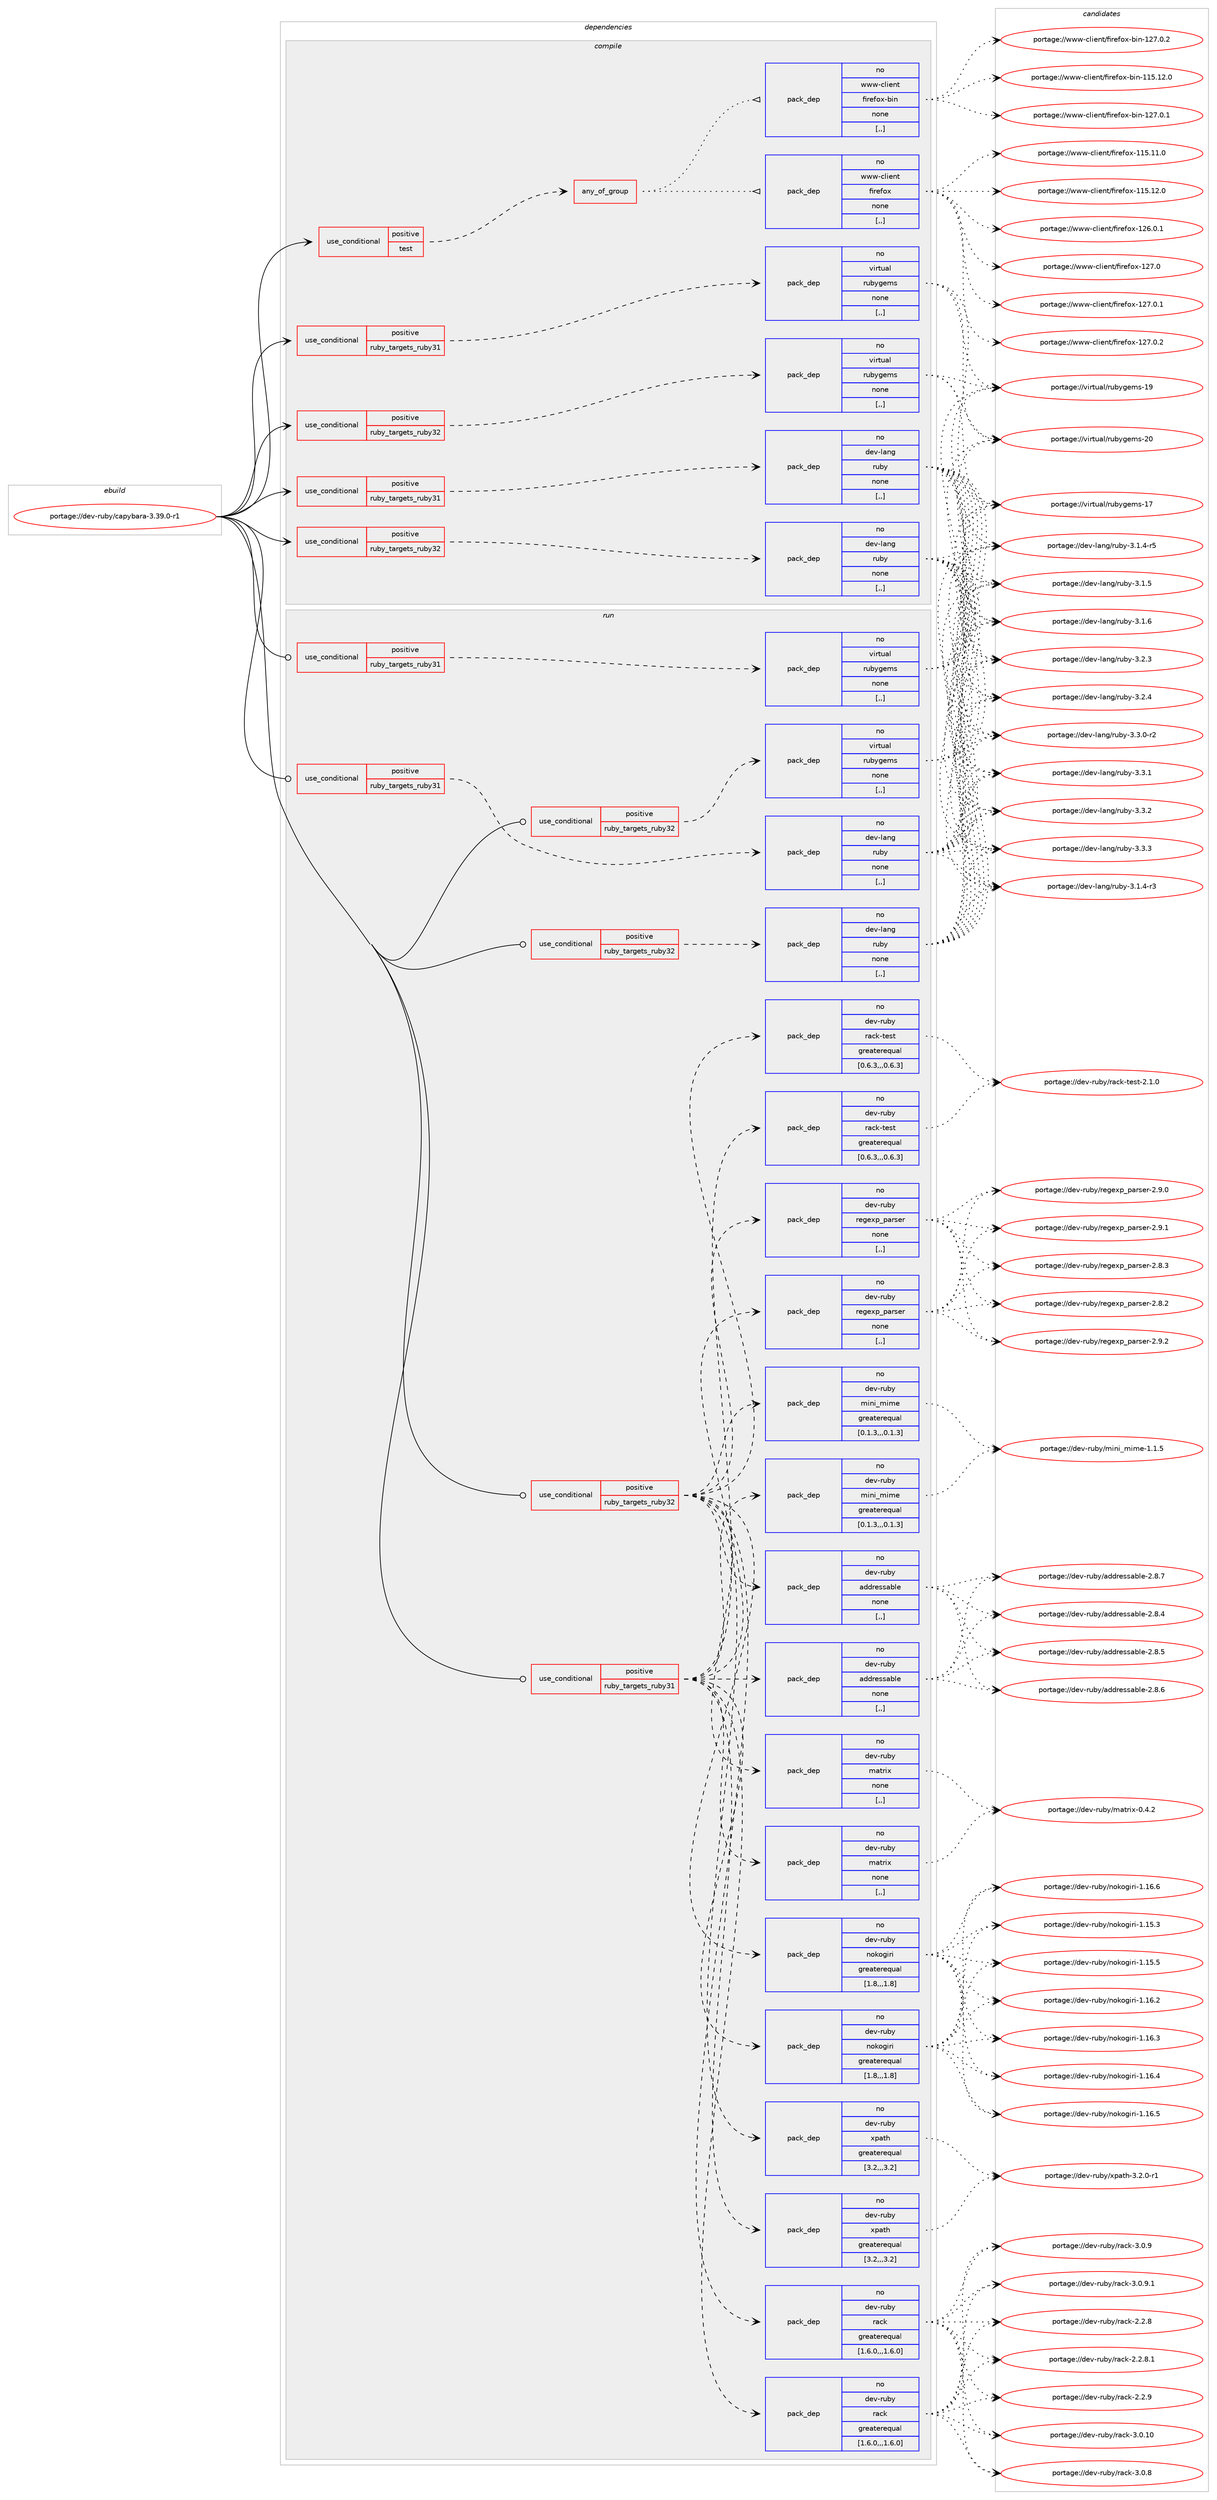 digraph prolog {

# *************
# Graph options
# *************

newrank=true;
concentrate=true;
compound=true;
graph [rankdir=LR,fontname=Helvetica,fontsize=10,ranksep=1.5];#, ranksep=2.5, nodesep=0.2];
edge  [arrowhead=vee];
node  [fontname=Helvetica,fontsize=10];

# **********
# The ebuild
# **********

subgraph cluster_leftcol {
color=gray;
label=<<i>ebuild</i>>;
id [label="portage://dev-ruby/capybara-3.39.0-r1", color=red, width=4, href="../dev-ruby/capybara-3.39.0-r1.svg"];
}

# ****************
# The dependencies
# ****************

subgraph cluster_midcol {
color=gray;
label=<<i>dependencies</i>>;
subgraph cluster_compile {
fillcolor="#eeeeee";
style=filled;
label=<<i>compile</i>>;
subgraph cond44249 {
dependency175049 [label=<<TABLE BORDER="0" CELLBORDER="1" CELLSPACING="0" CELLPADDING="4"><TR><TD ROWSPAN="3" CELLPADDING="10">use_conditional</TD></TR><TR><TD>positive</TD></TR><TR><TD>ruby_targets_ruby31</TD></TR></TABLE>>, shape=none, color=red];
subgraph pack129540 {
dependency175050 [label=<<TABLE BORDER="0" CELLBORDER="1" CELLSPACING="0" CELLPADDING="4" WIDTH="220"><TR><TD ROWSPAN="6" CELLPADDING="30">pack_dep</TD></TR><TR><TD WIDTH="110">no</TD></TR><TR><TD>dev-lang</TD></TR><TR><TD>ruby</TD></TR><TR><TD>none</TD></TR><TR><TD>[,,]</TD></TR></TABLE>>, shape=none, color=blue];
}
dependency175049:e -> dependency175050:w [weight=20,style="dashed",arrowhead="vee"];
}
id:e -> dependency175049:w [weight=20,style="solid",arrowhead="vee"];
subgraph cond44250 {
dependency175051 [label=<<TABLE BORDER="0" CELLBORDER="1" CELLSPACING="0" CELLPADDING="4"><TR><TD ROWSPAN="3" CELLPADDING="10">use_conditional</TD></TR><TR><TD>positive</TD></TR><TR><TD>ruby_targets_ruby31</TD></TR></TABLE>>, shape=none, color=red];
subgraph pack129541 {
dependency175052 [label=<<TABLE BORDER="0" CELLBORDER="1" CELLSPACING="0" CELLPADDING="4" WIDTH="220"><TR><TD ROWSPAN="6" CELLPADDING="30">pack_dep</TD></TR><TR><TD WIDTH="110">no</TD></TR><TR><TD>virtual</TD></TR><TR><TD>rubygems</TD></TR><TR><TD>none</TD></TR><TR><TD>[,,]</TD></TR></TABLE>>, shape=none, color=blue];
}
dependency175051:e -> dependency175052:w [weight=20,style="dashed",arrowhead="vee"];
}
id:e -> dependency175051:w [weight=20,style="solid",arrowhead="vee"];
subgraph cond44251 {
dependency175053 [label=<<TABLE BORDER="0" CELLBORDER="1" CELLSPACING="0" CELLPADDING="4"><TR><TD ROWSPAN="3" CELLPADDING="10">use_conditional</TD></TR><TR><TD>positive</TD></TR><TR><TD>ruby_targets_ruby32</TD></TR></TABLE>>, shape=none, color=red];
subgraph pack129542 {
dependency175054 [label=<<TABLE BORDER="0" CELLBORDER="1" CELLSPACING="0" CELLPADDING="4" WIDTH="220"><TR><TD ROWSPAN="6" CELLPADDING="30">pack_dep</TD></TR><TR><TD WIDTH="110">no</TD></TR><TR><TD>dev-lang</TD></TR><TR><TD>ruby</TD></TR><TR><TD>none</TD></TR><TR><TD>[,,]</TD></TR></TABLE>>, shape=none, color=blue];
}
dependency175053:e -> dependency175054:w [weight=20,style="dashed",arrowhead="vee"];
}
id:e -> dependency175053:w [weight=20,style="solid",arrowhead="vee"];
subgraph cond44252 {
dependency175055 [label=<<TABLE BORDER="0" CELLBORDER="1" CELLSPACING="0" CELLPADDING="4"><TR><TD ROWSPAN="3" CELLPADDING="10">use_conditional</TD></TR><TR><TD>positive</TD></TR><TR><TD>ruby_targets_ruby32</TD></TR></TABLE>>, shape=none, color=red];
subgraph pack129543 {
dependency175056 [label=<<TABLE BORDER="0" CELLBORDER="1" CELLSPACING="0" CELLPADDING="4" WIDTH="220"><TR><TD ROWSPAN="6" CELLPADDING="30">pack_dep</TD></TR><TR><TD WIDTH="110">no</TD></TR><TR><TD>virtual</TD></TR><TR><TD>rubygems</TD></TR><TR><TD>none</TD></TR><TR><TD>[,,]</TD></TR></TABLE>>, shape=none, color=blue];
}
dependency175055:e -> dependency175056:w [weight=20,style="dashed",arrowhead="vee"];
}
id:e -> dependency175055:w [weight=20,style="solid",arrowhead="vee"];
subgraph cond44253 {
dependency175057 [label=<<TABLE BORDER="0" CELLBORDER="1" CELLSPACING="0" CELLPADDING="4"><TR><TD ROWSPAN="3" CELLPADDING="10">use_conditional</TD></TR><TR><TD>positive</TD></TR><TR><TD>test</TD></TR></TABLE>>, shape=none, color=red];
subgraph any1118 {
dependency175058 [label=<<TABLE BORDER="0" CELLBORDER="1" CELLSPACING="0" CELLPADDING="4"><TR><TD CELLPADDING="10">any_of_group</TD></TR></TABLE>>, shape=none, color=red];subgraph pack129544 {
dependency175059 [label=<<TABLE BORDER="0" CELLBORDER="1" CELLSPACING="0" CELLPADDING="4" WIDTH="220"><TR><TD ROWSPAN="6" CELLPADDING="30">pack_dep</TD></TR><TR><TD WIDTH="110">no</TD></TR><TR><TD>www-client</TD></TR><TR><TD>firefox</TD></TR><TR><TD>none</TD></TR><TR><TD>[,,]</TD></TR></TABLE>>, shape=none, color=blue];
}
dependency175058:e -> dependency175059:w [weight=20,style="dotted",arrowhead="oinv"];
subgraph pack129545 {
dependency175060 [label=<<TABLE BORDER="0" CELLBORDER="1" CELLSPACING="0" CELLPADDING="4" WIDTH="220"><TR><TD ROWSPAN="6" CELLPADDING="30">pack_dep</TD></TR><TR><TD WIDTH="110">no</TD></TR><TR><TD>www-client</TD></TR><TR><TD>firefox-bin</TD></TR><TR><TD>none</TD></TR><TR><TD>[,,]</TD></TR></TABLE>>, shape=none, color=blue];
}
dependency175058:e -> dependency175060:w [weight=20,style="dotted",arrowhead="oinv"];
}
dependency175057:e -> dependency175058:w [weight=20,style="dashed",arrowhead="vee"];
}
id:e -> dependency175057:w [weight=20,style="solid",arrowhead="vee"];
}
subgraph cluster_compileandrun {
fillcolor="#eeeeee";
style=filled;
label=<<i>compile and run</i>>;
}
subgraph cluster_run {
fillcolor="#eeeeee";
style=filled;
label=<<i>run</i>>;
subgraph cond44254 {
dependency175061 [label=<<TABLE BORDER="0" CELLBORDER="1" CELLSPACING="0" CELLPADDING="4"><TR><TD ROWSPAN="3" CELLPADDING="10">use_conditional</TD></TR><TR><TD>positive</TD></TR><TR><TD>ruby_targets_ruby31</TD></TR></TABLE>>, shape=none, color=red];
subgraph pack129546 {
dependency175062 [label=<<TABLE BORDER="0" CELLBORDER="1" CELLSPACING="0" CELLPADDING="4" WIDTH="220"><TR><TD ROWSPAN="6" CELLPADDING="30">pack_dep</TD></TR><TR><TD WIDTH="110">no</TD></TR><TR><TD>dev-lang</TD></TR><TR><TD>ruby</TD></TR><TR><TD>none</TD></TR><TR><TD>[,,]</TD></TR></TABLE>>, shape=none, color=blue];
}
dependency175061:e -> dependency175062:w [weight=20,style="dashed",arrowhead="vee"];
}
id:e -> dependency175061:w [weight=20,style="solid",arrowhead="odot"];
subgraph cond44255 {
dependency175063 [label=<<TABLE BORDER="0" CELLBORDER="1" CELLSPACING="0" CELLPADDING="4"><TR><TD ROWSPAN="3" CELLPADDING="10">use_conditional</TD></TR><TR><TD>positive</TD></TR><TR><TD>ruby_targets_ruby31</TD></TR></TABLE>>, shape=none, color=red];
subgraph pack129547 {
dependency175064 [label=<<TABLE BORDER="0" CELLBORDER="1" CELLSPACING="0" CELLPADDING="4" WIDTH="220"><TR><TD ROWSPAN="6" CELLPADDING="30">pack_dep</TD></TR><TR><TD WIDTH="110">no</TD></TR><TR><TD>dev-ruby</TD></TR><TR><TD>addressable</TD></TR><TR><TD>none</TD></TR><TR><TD>[,,]</TD></TR></TABLE>>, shape=none, color=blue];
}
dependency175063:e -> dependency175064:w [weight=20,style="dashed",arrowhead="vee"];
subgraph pack129548 {
dependency175065 [label=<<TABLE BORDER="0" CELLBORDER="1" CELLSPACING="0" CELLPADDING="4" WIDTH="220"><TR><TD ROWSPAN="6" CELLPADDING="30">pack_dep</TD></TR><TR><TD WIDTH="110">no</TD></TR><TR><TD>dev-ruby</TD></TR><TR><TD>matrix</TD></TR><TR><TD>none</TD></TR><TR><TD>[,,]</TD></TR></TABLE>>, shape=none, color=blue];
}
dependency175063:e -> dependency175065:w [weight=20,style="dashed",arrowhead="vee"];
subgraph pack129549 {
dependency175066 [label=<<TABLE BORDER="0" CELLBORDER="1" CELLSPACING="0" CELLPADDING="4" WIDTH="220"><TR><TD ROWSPAN="6" CELLPADDING="30">pack_dep</TD></TR><TR><TD WIDTH="110">no</TD></TR><TR><TD>dev-ruby</TD></TR><TR><TD>mini_mime</TD></TR><TR><TD>greaterequal</TD></TR><TR><TD>[0.1.3,,,0.1.3]</TD></TR></TABLE>>, shape=none, color=blue];
}
dependency175063:e -> dependency175066:w [weight=20,style="dashed",arrowhead="vee"];
subgraph pack129550 {
dependency175067 [label=<<TABLE BORDER="0" CELLBORDER="1" CELLSPACING="0" CELLPADDING="4" WIDTH="220"><TR><TD ROWSPAN="6" CELLPADDING="30">pack_dep</TD></TR><TR><TD WIDTH="110">no</TD></TR><TR><TD>dev-ruby</TD></TR><TR><TD>nokogiri</TD></TR><TR><TD>greaterequal</TD></TR><TR><TD>[1.8,,,1.8]</TD></TR></TABLE>>, shape=none, color=blue];
}
dependency175063:e -> dependency175067:w [weight=20,style="dashed",arrowhead="vee"];
subgraph pack129551 {
dependency175068 [label=<<TABLE BORDER="0" CELLBORDER="1" CELLSPACING="0" CELLPADDING="4" WIDTH="220"><TR><TD ROWSPAN="6" CELLPADDING="30">pack_dep</TD></TR><TR><TD WIDTH="110">no</TD></TR><TR><TD>dev-ruby</TD></TR><TR><TD>rack</TD></TR><TR><TD>greaterequal</TD></TR><TR><TD>[1.6.0,,,1.6.0]</TD></TR></TABLE>>, shape=none, color=blue];
}
dependency175063:e -> dependency175068:w [weight=20,style="dashed",arrowhead="vee"];
subgraph pack129552 {
dependency175069 [label=<<TABLE BORDER="0" CELLBORDER="1" CELLSPACING="0" CELLPADDING="4" WIDTH="220"><TR><TD ROWSPAN="6" CELLPADDING="30">pack_dep</TD></TR><TR><TD WIDTH="110">no</TD></TR><TR><TD>dev-ruby</TD></TR><TR><TD>rack-test</TD></TR><TR><TD>greaterequal</TD></TR><TR><TD>[0.6.3,,,0.6.3]</TD></TR></TABLE>>, shape=none, color=blue];
}
dependency175063:e -> dependency175069:w [weight=20,style="dashed",arrowhead="vee"];
subgraph pack129553 {
dependency175070 [label=<<TABLE BORDER="0" CELLBORDER="1" CELLSPACING="0" CELLPADDING="4" WIDTH="220"><TR><TD ROWSPAN="6" CELLPADDING="30">pack_dep</TD></TR><TR><TD WIDTH="110">no</TD></TR><TR><TD>dev-ruby</TD></TR><TR><TD>regexp_parser</TD></TR><TR><TD>none</TD></TR><TR><TD>[,,]</TD></TR></TABLE>>, shape=none, color=blue];
}
dependency175063:e -> dependency175070:w [weight=20,style="dashed",arrowhead="vee"];
subgraph pack129554 {
dependency175071 [label=<<TABLE BORDER="0" CELLBORDER="1" CELLSPACING="0" CELLPADDING="4" WIDTH="220"><TR><TD ROWSPAN="6" CELLPADDING="30">pack_dep</TD></TR><TR><TD WIDTH="110">no</TD></TR><TR><TD>dev-ruby</TD></TR><TR><TD>xpath</TD></TR><TR><TD>greaterequal</TD></TR><TR><TD>[3.2,,,3.2]</TD></TR></TABLE>>, shape=none, color=blue];
}
dependency175063:e -> dependency175071:w [weight=20,style="dashed",arrowhead="vee"];
}
id:e -> dependency175063:w [weight=20,style="solid",arrowhead="odot"];
subgraph cond44256 {
dependency175072 [label=<<TABLE BORDER="0" CELLBORDER="1" CELLSPACING="0" CELLPADDING="4"><TR><TD ROWSPAN="3" CELLPADDING="10">use_conditional</TD></TR><TR><TD>positive</TD></TR><TR><TD>ruby_targets_ruby31</TD></TR></TABLE>>, shape=none, color=red];
subgraph pack129555 {
dependency175073 [label=<<TABLE BORDER="0" CELLBORDER="1" CELLSPACING="0" CELLPADDING="4" WIDTH="220"><TR><TD ROWSPAN="6" CELLPADDING="30">pack_dep</TD></TR><TR><TD WIDTH="110">no</TD></TR><TR><TD>virtual</TD></TR><TR><TD>rubygems</TD></TR><TR><TD>none</TD></TR><TR><TD>[,,]</TD></TR></TABLE>>, shape=none, color=blue];
}
dependency175072:e -> dependency175073:w [weight=20,style="dashed",arrowhead="vee"];
}
id:e -> dependency175072:w [weight=20,style="solid",arrowhead="odot"];
subgraph cond44257 {
dependency175074 [label=<<TABLE BORDER="0" CELLBORDER="1" CELLSPACING="0" CELLPADDING="4"><TR><TD ROWSPAN="3" CELLPADDING="10">use_conditional</TD></TR><TR><TD>positive</TD></TR><TR><TD>ruby_targets_ruby32</TD></TR></TABLE>>, shape=none, color=red];
subgraph pack129556 {
dependency175075 [label=<<TABLE BORDER="0" CELLBORDER="1" CELLSPACING="0" CELLPADDING="4" WIDTH="220"><TR><TD ROWSPAN="6" CELLPADDING="30">pack_dep</TD></TR><TR><TD WIDTH="110">no</TD></TR><TR><TD>dev-lang</TD></TR><TR><TD>ruby</TD></TR><TR><TD>none</TD></TR><TR><TD>[,,]</TD></TR></TABLE>>, shape=none, color=blue];
}
dependency175074:e -> dependency175075:w [weight=20,style="dashed",arrowhead="vee"];
}
id:e -> dependency175074:w [weight=20,style="solid",arrowhead="odot"];
subgraph cond44258 {
dependency175076 [label=<<TABLE BORDER="0" CELLBORDER="1" CELLSPACING="0" CELLPADDING="4"><TR><TD ROWSPAN="3" CELLPADDING="10">use_conditional</TD></TR><TR><TD>positive</TD></TR><TR><TD>ruby_targets_ruby32</TD></TR></TABLE>>, shape=none, color=red];
subgraph pack129557 {
dependency175077 [label=<<TABLE BORDER="0" CELLBORDER="1" CELLSPACING="0" CELLPADDING="4" WIDTH="220"><TR><TD ROWSPAN="6" CELLPADDING="30">pack_dep</TD></TR><TR><TD WIDTH="110">no</TD></TR><TR><TD>dev-ruby</TD></TR><TR><TD>addressable</TD></TR><TR><TD>none</TD></TR><TR><TD>[,,]</TD></TR></TABLE>>, shape=none, color=blue];
}
dependency175076:e -> dependency175077:w [weight=20,style="dashed",arrowhead="vee"];
subgraph pack129558 {
dependency175078 [label=<<TABLE BORDER="0" CELLBORDER="1" CELLSPACING="0" CELLPADDING="4" WIDTH="220"><TR><TD ROWSPAN="6" CELLPADDING="30">pack_dep</TD></TR><TR><TD WIDTH="110">no</TD></TR><TR><TD>dev-ruby</TD></TR><TR><TD>matrix</TD></TR><TR><TD>none</TD></TR><TR><TD>[,,]</TD></TR></TABLE>>, shape=none, color=blue];
}
dependency175076:e -> dependency175078:w [weight=20,style="dashed",arrowhead="vee"];
subgraph pack129559 {
dependency175079 [label=<<TABLE BORDER="0" CELLBORDER="1" CELLSPACING="0" CELLPADDING="4" WIDTH="220"><TR><TD ROWSPAN="6" CELLPADDING="30">pack_dep</TD></TR><TR><TD WIDTH="110">no</TD></TR><TR><TD>dev-ruby</TD></TR><TR><TD>mini_mime</TD></TR><TR><TD>greaterequal</TD></TR><TR><TD>[0.1.3,,,0.1.3]</TD></TR></TABLE>>, shape=none, color=blue];
}
dependency175076:e -> dependency175079:w [weight=20,style="dashed",arrowhead="vee"];
subgraph pack129560 {
dependency175080 [label=<<TABLE BORDER="0" CELLBORDER="1" CELLSPACING="0" CELLPADDING="4" WIDTH="220"><TR><TD ROWSPAN="6" CELLPADDING="30">pack_dep</TD></TR><TR><TD WIDTH="110">no</TD></TR><TR><TD>dev-ruby</TD></TR><TR><TD>nokogiri</TD></TR><TR><TD>greaterequal</TD></TR><TR><TD>[1.8,,,1.8]</TD></TR></TABLE>>, shape=none, color=blue];
}
dependency175076:e -> dependency175080:w [weight=20,style="dashed",arrowhead="vee"];
subgraph pack129561 {
dependency175081 [label=<<TABLE BORDER="0" CELLBORDER="1" CELLSPACING="0" CELLPADDING="4" WIDTH="220"><TR><TD ROWSPAN="6" CELLPADDING="30">pack_dep</TD></TR><TR><TD WIDTH="110">no</TD></TR><TR><TD>dev-ruby</TD></TR><TR><TD>rack</TD></TR><TR><TD>greaterequal</TD></TR><TR><TD>[1.6.0,,,1.6.0]</TD></TR></TABLE>>, shape=none, color=blue];
}
dependency175076:e -> dependency175081:w [weight=20,style="dashed",arrowhead="vee"];
subgraph pack129562 {
dependency175082 [label=<<TABLE BORDER="0" CELLBORDER="1" CELLSPACING="0" CELLPADDING="4" WIDTH="220"><TR><TD ROWSPAN="6" CELLPADDING="30">pack_dep</TD></TR><TR><TD WIDTH="110">no</TD></TR><TR><TD>dev-ruby</TD></TR><TR><TD>rack-test</TD></TR><TR><TD>greaterequal</TD></TR><TR><TD>[0.6.3,,,0.6.3]</TD></TR></TABLE>>, shape=none, color=blue];
}
dependency175076:e -> dependency175082:w [weight=20,style="dashed",arrowhead="vee"];
subgraph pack129563 {
dependency175083 [label=<<TABLE BORDER="0" CELLBORDER="1" CELLSPACING="0" CELLPADDING="4" WIDTH="220"><TR><TD ROWSPAN="6" CELLPADDING="30">pack_dep</TD></TR><TR><TD WIDTH="110">no</TD></TR><TR><TD>dev-ruby</TD></TR><TR><TD>regexp_parser</TD></TR><TR><TD>none</TD></TR><TR><TD>[,,]</TD></TR></TABLE>>, shape=none, color=blue];
}
dependency175076:e -> dependency175083:w [weight=20,style="dashed",arrowhead="vee"];
subgraph pack129564 {
dependency175084 [label=<<TABLE BORDER="0" CELLBORDER="1" CELLSPACING="0" CELLPADDING="4" WIDTH="220"><TR><TD ROWSPAN="6" CELLPADDING="30">pack_dep</TD></TR><TR><TD WIDTH="110">no</TD></TR><TR><TD>dev-ruby</TD></TR><TR><TD>xpath</TD></TR><TR><TD>greaterequal</TD></TR><TR><TD>[3.2,,,3.2]</TD></TR></TABLE>>, shape=none, color=blue];
}
dependency175076:e -> dependency175084:w [weight=20,style="dashed",arrowhead="vee"];
}
id:e -> dependency175076:w [weight=20,style="solid",arrowhead="odot"];
subgraph cond44259 {
dependency175085 [label=<<TABLE BORDER="0" CELLBORDER="1" CELLSPACING="0" CELLPADDING="4"><TR><TD ROWSPAN="3" CELLPADDING="10">use_conditional</TD></TR><TR><TD>positive</TD></TR><TR><TD>ruby_targets_ruby32</TD></TR></TABLE>>, shape=none, color=red];
subgraph pack129565 {
dependency175086 [label=<<TABLE BORDER="0" CELLBORDER="1" CELLSPACING="0" CELLPADDING="4" WIDTH="220"><TR><TD ROWSPAN="6" CELLPADDING="30">pack_dep</TD></TR><TR><TD WIDTH="110">no</TD></TR><TR><TD>virtual</TD></TR><TR><TD>rubygems</TD></TR><TR><TD>none</TD></TR><TR><TD>[,,]</TD></TR></TABLE>>, shape=none, color=blue];
}
dependency175085:e -> dependency175086:w [weight=20,style="dashed",arrowhead="vee"];
}
id:e -> dependency175085:w [weight=20,style="solid",arrowhead="odot"];
}
}

# **************
# The candidates
# **************

subgraph cluster_choices {
rank=same;
color=gray;
label=<<i>candidates</i>>;

subgraph choice129540 {
color=black;
nodesep=1;
choice100101118451089711010347114117981214551464946524511451 [label="portage://dev-lang/ruby-3.1.4-r3", color=red, width=4,href="../dev-lang/ruby-3.1.4-r3.svg"];
choice100101118451089711010347114117981214551464946524511453 [label="portage://dev-lang/ruby-3.1.4-r5", color=red, width=4,href="../dev-lang/ruby-3.1.4-r5.svg"];
choice10010111845108971101034711411798121455146494653 [label="portage://dev-lang/ruby-3.1.5", color=red, width=4,href="../dev-lang/ruby-3.1.5.svg"];
choice10010111845108971101034711411798121455146494654 [label="portage://dev-lang/ruby-3.1.6", color=red, width=4,href="../dev-lang/ruby-3.1.6.svg"];
choice10010111845108971101034711411798121455146504651 [label="portage://dev-lang/ruby-3.2.3", color=red, width=4,href="../dev-lang/ruby-3.2.3.svg"];
choice10010111845108971101034711411798121455146504652 [label="portage://dev-lang/ruby-3.2.4", color=red, width=4,href="../dev-lang/ruby-3.2.4.svg"];
choice100101118451089711010347114117981214551465146484511450 [label="portage://dev-lang/ruby-3.3.0-r2", color=red, width=4,href="../dev-lang/ruby-3.3.0-r2.svg"];
choice10010111845108971101034711411798121455146514649 [label="portage://dev-lang/ruby-3.3.1", color=red, width=4,href="../dev-lang/ruby-3.3.1.svg"];
choice10010111845108971101034711411798121455146514650 [label="portage://dev-lang/ruby-3.3.2", color=red, width=4,href="../dev-lang/ruby-3.3.2.svg"];
choice10010111845108971101034711411798121455146514651 [label="portage://dev-lang/ruby-3.3.3", color=red, width=4,href="../dev-lang/ruby-3.3.3.svg"];
dependency175050:e -> choice100101118451089711010347114117981214551464946524511451:w [style=dotted,weight="100"];
dependency175050:e -> choice100101118451089711010347114117981214551464946524511453:w [style=dotted,weight="100"];
dependency175050:e -> choice10010111845108971101034711411798121455146494653:w [style=dotted,weight="100"];
dependency175050:e -> choice10010111845108971101034711411798121455146494654:w [style=dotted,weight="100"];
dependency175050:e -> choice10010111845108971101034711411798121455146504651:w [style=dotted,weight="100"];
dependency175050:e -> choice10010111845108971101034711411798121455146504652:w [style=dotted,weight="100"];
dependency175050:e -> choice100101118451089711010347114117981214551465146484511450:w [style=dotted,weight="100"];
dependency175050:e -> choice10010111845108971101034711411798121455146514649:w [style=dotted,weight="100"];
dependency175050:e -> choice10010111845108971101034711411798121455146514650:w [style=dotted,weight="100"];
dependency175050:e -> choice10010111845108971101034711411798121455146514651:w [style=dotted,weight="100"];
}
subgraph choice129541 {
color=black;
nodesep=1;
choice118105114116117971084711411798121103101109115454955 [label="portage://virtual/rubygems-17", color=red, width=4,href="../virtual/rubygems-17.svg"];
choice118105114116117971084711411798121103101109115454957 [label="portage://virtual/rubygems-19", color=red, width=4,href="../virtual/rubygems-19.svg"];
choice118105114116117971084711411798121103101109115455048 [label="portage://virtual/rubygems-20", color=red, width=4,href="../virtual/rubygems-20.svg"];
dependency175052:e -> choice118105114116117971084711411798121103101109115454955:w [style=dotted,weight="100"];
dependency175052:e -> choice118105114116117971084711411798121103101109115454957:w [style=dotted,weight="100"];
dependency175052:e -> choice118105114116117971084711411798121103101109115455048:w [style=dotted,weight="100"];
}
subgraph choice129542 {
color=black;
nodesep=1;
choice100101118451089711010347114117981214551464946524511451 [label="portage://dev-lang/ruby-3.1.4-r3", color=red, width=4,href="../dev-lang/ruby-3.1.4-r3.svg"];
choice100101118451089711010347114117981214551464946524511453 [label="portage://dev-lang/ruby-3.1.4-r5", color=red, width=4,href="../dev-lang/ruby-3.1.4-r5.svg"];
choice10010111845108971101034711411798121455146494653 [label="portage://dev-lang/ruby-3.1.5", color=red, width=4,href="../dev-lang/ruby-3.1.5.svg"];
choice10010111845108971101034711411798121455146494654 [label="portage://dev-lang/ruby-3.1.6", color=red, width=4,href="../dev-lang/ruby-3.1.6.svg"];
choice10010111845108971101034711411798121455146504651 [label="portage://dev-lang/ruby-3.2.3", color=red, width=4,href="../dev-lang/ruby-3.2.3.svg"];
choice10010111845108971101034711411798121455146504652 [label="portage://dev-lang/ruby-3.2.4", color=red, width=4,href="../dev-lang/ruby-3.2.4.svg"];
choice100101118451089711010347114117981214551465146484511450 [label="portage://dev-lang/ruby-3.3.0-r2", color=red, width=4,href="../dev-lang/ruby-3.3.0-r2.svg"];
choice10010111845108971101034711411798121455146514649 [label="portage://dev-lang/ruby-3.3.1", color=red, width=4,href="../dev-lang/ruby-3.3.1.svg"];
choice10010111845108971101034711411798121455146514650 [label="portage://dev-lang/ruby-3.3.2", color=red, width=4,href="../dev-lang/ruby-3.3.2.svg"];
choice10010111845108971101034711411798121455146514651 [label="portage://dev-lang/ruby-3.3.3", color=red, width=4,href="../dev-lang/ruby-3.3.3.svg"];
dependency175054:e -> choice100101118451089711010347114117981214551464946524511451:w [style=dotted,weight="100"];
dependency175054:e -> choice100101118451089711010347114117981214551464946524511453:w [style=dotted,weight="100"];
dependency175054:e -> choice10010111845108971101034711411798121455146494653:w [style=dotted,weight="100"];
dependency175054:e -> choice10010111845108971101034711411798121455146494654:w [style=dotted,weight="100"];
dependency175054:e -> choice10010111845108971101034711411798121455146504651:w [style=dotted,weight="100"];
dependency175054:e -> choice10010111845108971101034711411798121455146504652:w [style=dotted,weight="100"];
dependency175054:e -> choice100101118451089711010347114117981214551465146484511450:w [style=dotted,weight="100"];
dependency175054:e -> choice10010111845108971101034711411798121455146514649:w [style=dotted,weight="100"];
dependency175054:e -> choice10010111845108971101034711411798121455146514650:w [style=dotted,weight="100"];
dependency175054:e -> choice10010111845108971101034711411798121455146514651:w [style=dotted,weight="100"];
}
subgraph choice129543 {
color=black;
nodesep=1;
choice118105114116117971084711411798121103101109115454955 [label="portage://virtual/rubygems-17", color=red, width=4,href="../virtual/rubygems-17.svg"];
choice118105114116117971084711411798121103101109115454957 [label="portage://virtual/rubygems-19", color=red, width=4,href="../virtual/rubygems-19.svg"];
choice118105114116117971084711411798121103101109115455048 [label="portage://virtual/rubygems-20", color=red, width=4,href="../virtual/rubygems-20.svg"];
dependency175056:e -> choice118105114116117971084711411798121103101109115454955:w [style=dotted,weight="100"];
dependency175056:e -> choice118105114116117971084711411798121103101109115454957:w [style=dotted,weight="100"];
dependency175056:e -> choice118105114116117971084711411798121103101109115455048:w [style=dotted,weight="100"];
}
subgraph choice129544 {
color=black;
nodesep=1;
choice119119119459910810510111011647102105114101102111120454949534649494648 [label="portage://www-client/firefox-115.11.0", color=red, width=4,href="../www-client/firefox-115.11.0.svg"];
choice119119119459910810510111011647102105114101102111120454949534649504648 [label="portage://www-client/firefox-115.12.0", color=red, width=4,href="../www-client/firefox-115.12.0.svg"];
choice1191191194599108105101110116471021051141011021111204549505446484649 [label="portage://www-client/firefox-126.0.1", color=red, width=4,href="../www-client/firefox-126.0.1.svg"];
choice119119119459910810510111011647102105114101102111120454950554648 [label="portage://www-client/firefox-127.0", color=red, width=4,href="../www-client/firefox-127.0.svg"];
choice1191191194599108105101110116471021051141011021111204549505546484649 [label="portage://www-client/firefox-127.0.1", color=red, width=4,href="../www-client/firefox-127.0.1.svg"];
choice1191191194599108105101110116471021051141011021111204549505546484650 [label="portage://www-client/firefox-127.0.2", color=red, width=4,href="../www-client/firefox-127.0.2.svg"];
dependency175059:e -> choice119119119459910810510111011647102105114101102111120454949534649494648:w [style=dotted,weight="100"];
dependency175059:e -> choice119119119459910810510111011647102105114101102111120454949534649504648:w [style=dotted,weight="100"];
dependency175059:e -> choice1191191194599108105101110116471021051141011021111204549505446484649:w [style=dotted,weight="100"];
dependency175059:e -> choice119119119459910810510111011647102105114101102111120454950554648:w [style=dotted,weight="100"];
dependency175059:e -> choice1191191194599108105101110116471021051141011021111204549505546484649:w [style=dotted,weight="100"];
dependency175059:e -> choice1191191194599108105101110116471021051141011021111204549505546484650:w [style=dotted,weight="100"];
}
subgraph choice129545 {
color=black;
nodesep=1;
choice1191191194599108105101110116471021051141011021111204598105110454949534649504648 [label="portage://www-client/firefox-bin-115.12.0", color=red, width=4,href="../www-client/firefox-bin-115.12.0.svg"];
choice11911911945991081051011101164710210511410110211112045981051104549505546484649 [label="portage://www-client/firefox-bin-127.0.1", color=red, width=4,href="../www-client/firefox-bin-127.0.1.svg"];
choice11911911945991081051011101164710210511410110211112045981051104549505546484650 [label="portage://www-client/firefox-bin-127.0.2", color=red, width=4,href="../www-client/firefox-bin-127.0.2.svg"];
dependency175060:e -> choice1191191194599108105101110116471021051141011021111204598105110454949534649504648:w [style=dotted,weight="100"];
dependency175060:e -> choice11911911945991081051011101164710210511410110211112045981051104549505546484649:w [style=dotted,weight="100"];
dependency175060:e -> choice11911911945991081051011101164710210511410110211112045981051104549505546484650:w [style=dotted,weight="100"];
}
subgraph choice129546 {
color=black;
nodesep=1;
choice100101118451089711010347114117981214551464946524511451 [label="portage://dev-lang/ruby-3.1.4-r3", color=red, width=4,href="../dev-lang/ruby-3.1.4-r3.svg"];
choice100101118451089711010347114117981214551464946524511453 [label="portage://dev-lang/ruby-3.1.4-r5", color=red, width=4,href="../dev-lang/ruby-3.1.4-r5.svg"];
choice10010111845108971101034711411798121455146494653 [label="portage://dev-lang/ruby-3.1.5", color=red, width=4,href="../dev-lang/ruby-3.1.5.svg"];
choice10010111845108971101034711411798121455146494654 [label="portage://dev-lang/ruby-3.1.6", color=red, width=4,href="../dev-lang/ruby-3.1.6.svg"];
choice10010111845108971101034711411798121455146504651 [label="portage://dev-lang/ruby-3.2.3", color=red, width=4,href="../dev-lang/ruby-3.2.3.svg"];
choice10010111845108971101034711411798121455146504652 [label="portage://dev-lang/ruby-3.2.4", color=red, width=4,href="../dev-lang/ruby-3.2.4.svg"];
choice100101118451089711010347114117981214551465146484511450 [label="portage://dev-lang/ruby-3.3.0-r2", color=red, width=4,href="../dev-lang/ruby-3.3.0-r2.svg"];
choice10010111845108971101034711411798121455146514649 [label="portage://dev-lang/ruby-3.3.1", color=red, width=4,href="../dev-lang/ruby-3.3.1.svg"];
choice10010111845108971101034711411798121455146514650 [label="portage://dev-lang/ruby-3.3.2", color=red, width=4,href="../dev-lang/ruby-3.3.2.svg"];
choice10010111845108971101034711411798121455146514651 [label="portage://dev-lang/ruby-3.3.3", color=red, width=4,href="../dev-lang/ruby-3.3.3.svg"];
dependency175062:e -> choice100101118451089711010347114117981214551464946524511451:w [style=dotted,weight="100"];
dependency175062:e -> choice100101118451089711010347114117981214551464946524511453:w [style=dotted,weight="100"];
dependency175062:e -> choice10010111845108971101034711411798121455146494653:w [style=dotted,weight="100"];
dependency175062:e -> choice10010111845108971101034711411798121455146494654:w [style=dotted,weight="100"];
dependency175062:e -> choice10010111845108971101034711411798121455146504651:w [style=dotted,weight="100"];
dependency175062:e -> choice10010111845108971101034711411798121455146504652:w [style=dotted,weight="100"];
dependency175062:e -> choice100101118451089711010347114117981214551465146484511450:w [style=dotted,weight="100"];
dependency175062:e -> choice10010111845108971101034711411798121455146514649:w [style=dotted,weight="100"];
dependency175062:e -> choice10010111845108971101034711411798121455146514650:w [style=dotted,weight="100"];
dependency175062:e -> choice10010111845108971101034711411798121455146514651:w [style=dotted,weight="100"];
}
subgraph choice129547 {
color=black;
nodesep=1;
choice100101118451141179812147971001001141011151159798108101455046564652 [label="portage://dev-ruby/addressable-2.8.4", color=red, width=4,href="../dev-ruby/addressable-2.8.4.svg"];
choice100101118451141179812147971001001141011151159798108101455046564653 [label="portage://dev-ruby/addressable-2.8.5", color=red, width=4,href="../dev-ruby/addressable-2.8.5.svg"];
choice100101118451141179812147971001001141011151159798108101455046564654 [label="portage://dev-ruby/addressable-2.8.6", color=red, width=4,href="../dev-ruby/addressable-2.8.6.svg"];
choice100101118451141179812147971001001141011151159798108101455046564655 [label="portage://dev-ruby/addressable-2.8.7", color=red, width=4,href="../dev-ruby/addressable-2.8.7.svg"];
dependency175064:e -> choice100101118451141179812147971001001141011151159798108101455046564652:w [style=dotted,weight="100"];
dependency175064:e -> choice100101118451141179812147971001001141011151159798108101455046564653:w [style=dotted,weight="100"];
dependency175064:e -> choice100101118451141179812147971001001141011151159798108101455046564654:w [style=dotted,weight="100"];
dependency175064:e -> choice100101118451141179812147971001001141011151159798108101455046564655:w [style=dotted,weight="100"];
}
subgraph choice129548 {
color=black;
nodesep=1;
choice10010111845114117981214710997116114105120454846524650 [label="portage://dev-ruby/matrix-0.4.2", color=red, width=4,href="../dev-ruby/matrix-0.4.2.svg"];
dependency175065:e -> choice10010111845114117981214710997116114105120454846524650:w [style=dotted,weight="100"];
}
subgraph choice129549 {
color=black;
nodesep=1;
choice10010111845114117981214710910511010595109105109101454946494653 [label="portage://dev-ruby/mini_mime-1.1.5", color=red, width=4,href="../dev-ruby/mini_mime-1.1.5.svg"];
dependency175066:e -> choice10010111845114117981214710910511010595109105109101454946494653:w [style=dotted,weight="100"];
}
subgraph choice129550 {
color=black;
nodesep=1;
choice10010111845114117981214711011110711110310511410545494649534651 [label="portage://dev-ruby/nokogiri-1.15.3", color=red, width=4,href="../dev-ruby/nokogiri-1.15.3.svg"];
choice10010111845114117981214711011110711110310511410545494649534653 [label="portage://dev-ruby/nokogiri-1.15.5", color=red, width=4,href="../dev-ruby/nokogiri-1.15.5.svg"];
choice10010111845114117981214711011110711110310511410545494649544650 [label="portage://dev-ruby/nokogiri-1.16.2", color=red, width=4,href="../dev-ruby/nokogiri-1.16.2.svg"];
choice10010111845114117981214711011110711110310511410545494649544651 [label="portage://dev-ruby/nokogiri-1.16.3", color=red, width=4,href="../dev-ruby/nokogiri-1.16.3.svg"];
choice10010111845114117981214711011110711110310511410545494649544652 [label="portage://dev-ruby/nokogiri-1.16.4", color=red, width=4,href="../dev-ruby/nokogiri-1.16.4.svg"];
choice10010111845114117981214711011110711110310511410545494649544653 [label="portage://dev-ruby/nokogiri-1.16.5", color=red, width=4,href="../dev-ruby/nokogiri-1.16.5.svg"];
choice10010111845114117981214711011110711110310511410545494649544654 [label="portage://dev-ruby/nokogiri-1.16.6", color=red, width=4,href="../dev-ruby/nokogiri-1.16.6.svg"];
dependency175067:e -> choice10010111845114117981214711011110711110310511410545494649534651:w [style=dotted,weight="100"];
dependency175067:e -> choice10010111845114117981214711011110711110310511410545494649534653:w [style=dotted,weight="100"];
dependency175067:e -> choice10010111845114117981214711011110711110310511410545494649544650:w [style=dotted,weight="100"];
dependency175067:e -> choice10010111845114117981214711011110711110310511410545494649544651:w [style=dotted,weight="100"];
dependency175067:e -> choice10010111845114117981214711011110711110310511410545494649544652:w [style=dotted,weight="100"];
dependency175067:e -> choice10010111845114117981214711011110711110310511410545494649544653:w [style=dotted,weight="100"];
dependency175067:e -> choice10010111845114117981214711011110711110310511410545494649544654:w [style=dotted,weight="100"];
}
subgraph choice129551 {
color=black;
nodesep=1;
choice1001011184511411798121471149799107455046504656 [label="portage://dev-ruby/rack-2.2.8", color=red, width=4,href="../dev-ruby/rack-2.2.8.svg"];
choice10010111845114117981214711497991074550465046564649 [label="portage://dev-ruby/rack-2.2.8.1", color=red, width=4,href="../dev-ruby/rack-2.2.8.1.svg"];
choice1001011184511411798121471149799107455046504657 [label="portage://dev-ruby/rack-2.2.9", color=red, width=4,href="../dev-ruby/rack-2.2.9.svg"];
choice100101118451141179812147114979910745514648464948 [label="portage://dev-ruby/rack-3.0.10", color=red, width=4,href="../dev-ruby/rack-3.0.10.svg"];
choice1001011184511411798121471149799107455146484656 [label="portage://dev-ruby/rack-3.0.8", color=red, width=4,href="../dev-ruby/rack-3.0.8.svg"];
choice1001011184511411798121471149799107455146484657 [label="portage://dev-ruby/rack-3.0.9", color=red, width=4,href="../dev-ruby/rack-3.0.9.svg"];
choice10010111845114117981214711497991074551464846574649 [label="portage://dev-ruby/rack-3.0.9.1", color=red, width=4,href="../dev-ruby/rack-3.0.9.1.svg"];
dependency175068:e -> choice1001011184511411798121471149799107455046504656:w [style=dotted,weight="100"];
dependency175068:e -> choice10010111845114117981214711497991074550465046564649:w [style=dotted,weight="100"];
dependency175068:e -> choice1001011184511411798121471149799107455046504657:w [style=dotted,weight="100"];
dependency175068:e -> choice100101118451141179812147114979910745514648464948:w [style=dotted,weight="100"];
dependency175068:e -> choice1001011184511411798121471149799107455146484656:w [style=dotted,weight="100"];
dependency175068:e -> choice1001011184511411798121471149799107455146484657:w [style=dotted,weight="100"];
dependency175068:e -> choice10010111845114117981214711497991074551464846574649:w [style=dotted,weight="100"];
}
subgraph choice129552 {
color=black;
nodesep=1;
choice100101118451141179812147114979910745116101115116455046494648 [label="portage://dev-ruby/rack-test-2.1.0", color=red, width=4,href="../dev-ruby/rack-test-2.1.0.svg"];
dependency175069:e -> choice100101118451141179812147114979910745116101115116455046494648:w [style=dotted,weight="100"];
}
subgraph choice129553 {
color=black;
nodesep=1;
choice1001011184511411798121471141011031011201129511297114115101114455046564650 [label="portage://dev-ruby/regexp_parser-2.8.2", color=red, width=4,href="../dev-ruby/regexp_parser-2.8.2.svg"];
choice1001011184511411798121471141011031011201129511297114115101114455046564651 [label="portage://dev-ruby/regexp_parser-2.8.3", color=red, width=4,href="../dev-ruby/regexp_parser-2.8.3.svg"];
choice1001011184511411798121471141011031011201129511297114115101114455046574648 [label="portage://dev-ruby/regexp_parser-2.9.0", color=red, width=4,href="../dev-ruby/regexp_parser-2.9.0.svg"];
choice1001011184511411798121471141011031011201129511297114115101114455046574649 [label="portage://dev-ruby/regexp_parser-2.9.1", color=red, width=4,href="../dev-ruby/regexp_parser-2.9.1.svg"];
choice1001011184511411798121471141011031011201129511297114115101114455046574650 [label="portage://dev-ruby/regexp_parser-2.9.2", color=red, width=4,href="../dev-ruby/regexp_parser-2.9.2.svg"];
dependency175070:e -> choice1001011184511411798121471141011031011201129511297114115101114455046564650:w [style=dotted,weight="100"];
dependency175070:e -> choice1001011184511411798121471141011031011201129511297114115101114455046564651:w [style=dotted,weight="100"];
dependency175070:e -> choice1001011184511411798121471141011031011201129511297114115101114455046574648:w [style=dotted,weight="100"];
dependency175070:e -> choice1001011184511411798121471141011031011201129511297114115101114455046574649:w [style=dotted,weight="100"];
dependency175070:e -> choice1001011184511411798121471141011031011201129511297114115101114455046574650:w [style=dotted,weight="100"];
}
subgraph choice129554 {
color=black;
nodesep=1;
choice100101118451141179812147120112971161044551465046484511449 [label="portage://dev-ruby/xpath-3.2.0-r1", color=red, width=4,href="../dev-ruby/xpath-3.2.0-r1.svg"];
dependency175071:e -> choice100101118451141179812147120112971161044551465046484511449:w [style=dotted,weight="100"];
}
subgraph choice129555 {
color=black;
nodesep=1;
choice118105114116117971084711411798121103101109115454955 [label="portage://virtual/rubygems-17", color=red, width=4,href="../virtual/rubygems-17.svg"];
choice118105114116117971084711411798121103101109115454957 [label="portage://virtual/rubygems-19", color=red, width=4,href="../virtual/rubygems-19.svg"];
choice118105114116117971084711411798121103101109115455048 [label="portage://virtual/rubygems-20", color=red, width=4,href="../virtual/rubygems-20.svg"];
dependency175073:e -> choice118105114116117971084711411798121103101109115454955:w [style=dotted,weight="100"];
dependency175073:e -> choice118105114116117971084711411798121103101109115454957:w [style=dotted,weight="100"];
dependency175073:e -> choice118105114116117971084711411798121103101109115455048:w [style=dotted,weight="100"];
}
subgraph choice129556 {
color=black;
nodesep=1;
choice100101118451089711010347114117981214551464946524511451 [label="portage://dev-lang/ruby-3.1.4-r3", color=red, width=4,href="../dev-lang/ruby-3.1.4-r3.svg"];
choice100101118451089711010347114117981214551464946524511453 [label="portage://dev-lang/ruby-3.1.4-r5", color=red, width=4,href="../dev-lang/ruby-3.1.4-r5.svg"];
choice10010111845108971101034711411798121455146494653 [label="portage://dev-lang/ruby-3.1.5", color=red, width=4,href="../dev-lang/ruby-3.1.5.svg"];
choice10010111845108971101034711411798121455146494654 [label="portage://dev-lang/ruby-3.1.6", color=red, width=4,href="../dev-lang/ruby-3.1.6.svg"];
choice10010111845108971101034711411798121455146504651 [label="portage://dev-lang/ruby-3.2.3", color=red, width=4,href="../dev-lang/ruby-3.2.3.svg"];
choice10010111845108971101034711411798121455146504652 [label="portage://dev-lang/ruby-3.2.4", color=red, width=4,href="../dev-lang/ruby-3.2.4.svg"];
choice100101118451089711010347114117981214551465146484511450 [label="portage://dev-lang/ruby-3.3.0-r2", color=red, width=4,href="../dev-lang/ruby-3.3.0-r2.svg"];
choice10010111845108971101034711411798121455146514649 [label="portage://dev-lang/ruby-3.3.1", color=red, width=4,href="../dev-lang/ruby-3.3.1.svg"];
choice10010111845108971101034711411798121455146514650 [label="portage://dev-lang/ruby-3.3.2", color=red, width=4,href="../dev-lang/ruby-3.3.2.svg"];
choice10010111845108971101034711411798121455146514651 [label="portage://dev-lang/ruby-3.3.3", color=red, width=4,href="../dev-lang/ruby-3.3.3.svg"];
dependency175075:e -> choice100101118451089711010347114117981214551464946524511451:w [style=dotted,weight="100"];
dependency175075:e -> choice100101118451089711010347114117981214551464946524511453:w [style=dotted,weight="100"];
dependency175075:e -> choice10010111845108971101034711411798121455146494653:w [style=dotted,weight="100"];
dependency175075:e -> choice10010111845108971101034711411798121455146494654:w [style=dotted,weight="100"];
dependency175075:e -> choice10010111845108971101034711411798121455146504651:w [style=dotted,weight="100"];
dependency175075:e -> choice10010111845108971101034711411798121455146504652:w [style=dotted,weight="100"];
dependency175075:e -> choice100101118451089711010347114117981214551465146484511450:w [style=dotted,weight="100"];
dependency175075:e -> choice10010111845108971101034711411798121455146514649:w [style=dotted,weight="100"];
dependency175075:e -> choice10010111845108971101034711411798121455146514650:w [style=dotted,weight="100"];
dependency175075:e -> choice10010111845108971101034711411798121455146514651:w [style=dotted,weight="100"];
}
subgraph choice129557 {
color=black;
nodesep=1;
choice100101118451141179812147971001001141011151159798108101455046564652 [label="portage://dev-ruby/addressable-2.8.4", color=red, width=4,href="../dev-ruby/addressable-2.8.4.svg"];
choice100101118451141179812147971001001141011151159798108101455046564653 [label="portage://dev-ruby/addressable-2.8.5", color=red, width=4,href="../dev-ruby/addressable-2.8.5.svg"];
choice100101118451141179812147971001001141011151159798108101455046564654 [label="portage://dev-ruby/addressable-2.8.6", color=red, width=4,href="../dev-ruby/addressable-2.8.6.svg"];
choice100101118451141179812147971001001141011151159798108101455046564655 [label="portage://dev-ruby/addressable-2.8.7", color=red, width=4,href="../dev-ruby/addressable-2.8.7.svg"];
dependency175077:e -> choice100101118451141179812147971001001141011151159798108101455046564652:w [style=dotted,weight="100"];
dependency175077:e -> choice100101118451141179812147971001001141011151159798108101455046564653:w [style=dotted,weight="100"];
dependency175077:e -> choice100101118451141179812147971001001141011151159798108101455046564654:w [style=dotted,weight="100"];
dependency175077:e -> choice100101118451141179812147971001001141011151159798108101455046564655:w [style=dotted,weight="100"];
}
subgraph choice129558 {
color=black;
nodesep=1;
choice10010111845114117981214710997116114105120454846524650 [label="portage://dev-ruby/matrix-0.4.2", color=red, width=4,href="../dev-ruby/matrix-0.4.2.svg"];
dependency175078:e -> choice10010111845114117981214710997116114105120454846524650:w [style=dotted,weight="100"];
}
subgraph choice129559 {
color=black;
nodesep=1;
choice10010111845114117981214710910511010595109105109101454946494653 [label="portage://dev-ruby/mini_mime-1.1.5", color=red, width=4,href="../dev-ruby/mini_mime-1.1.5.svg"];
dependency175079:e -> choice10010111845114117981214710910511010595109105109101454946494653:w [style=dotted,weight="100"];
}
subgraph choice129560 {
color=black;
nodesep=1;
choice10010111845114117981214711011110711110310511410545494649534651 [label="portage://dev-ruby/nokogiri-1.15.3", color=red, width=4,href="../dev-ruby/nokogiri-1.15.3.svg"];
choice10010111845114117981214711011110711110310511410545494649534653 [label="portage://dev-ruby/nokogiri-1.15.5", color=red, width=4,href="../dev-ruby/nokogiri-1.15.5.svg"];
choice10010111845114117981214711011110711110310511410545494649544650 [label="portage://dev-ruby/nokogiri-1.16.2", color=red, width=4,href="../dev-ruby/nokogiri-1.16.2.svg"];
choice10010111845114117981214711011110711110310511410545494649544651 [label="portage://dev-ruby/nokogiri-1.16.3", color=red, width=4,href="../dev-ruby/nokogiri-1.16.3.svg"];
choice10010111845114117981214711011110711110310511410545494649544652 [label="portage://dev-ruby/nokogiri-1.16.4", color=red, width=4,href="../dev-ruby/nokogiri-1.16.4.svg"];
choice10010111845114117981214711011110711110310511410545494649544653 [label="portage://dev-ruby/nokogiri-1.16.5", color=red, width=4,href="../dev-ruby/nokogiri-1.16.5.svg"];
choice10010111845114117981214711011110711110310511410545494649544654 [label="portage://dev-ruby/nokogiri-1.16.6", color=red, width=4,href="../dev-ruby/nokogiri-1.16.6.svg"];
dependency175080:e -> choice10010111845114117981214711011110711110310511410545494649534651:w [style=dotted,weight="100"];
dependency175080:e -> choice10010111845114117981214711011110711110310511410545494649534653:w [style=dotted,weight="100"];
dependency175080:e -> choice10010111845114117981214711011110711110310511410545494649544650:w [style=dotted,weight="100"];
dependency175080:e -> choice10010111845114117981214711011110711110310511410545494649544651:w [style=dotted,weight="100"];
dependency175080:e -> choice10010111845114117981214711011110711110310511410545494649544652:w [style=dotted,weight="100"];
dependency175080:e -> choice10010111845114117981214711011110711110310511410545494649544653:w [style=dotted,weight="100"];
dependency175080:e -> choice10010111845114117981214711011110711110310511410545494649544654:w [style=dotted,weight="100"];
}
subgraph choice129561 {
color=black;
nodesep=1;
choice1001011184511411798121471149799107455046504656 [label="portage://dev-ruby/rack-2.2.8", color=red, width=4,href="../dev-ruby/rack-2.2.8.svg"];
choice10010111845114117981214711497991074550465046564649 [label="portage://dev-ruby/rack-2.2.8.1", color=red, width=4,href="../dev-ruby/rack-2.2.8.1.svg"];
choice1001011184511411798121471149799107455046504657 [label="portage://dev-ruby/rack-2.2.9", color=red, width=4,href="../dev-ruby/rack-2.2.9.svg"];
choice100101118451141179812147114979910745514648464948 [label="portage://dev-ruby/rack-3.0.10", color=red, width=4,href="../dev-ruby/rack-3.0.10.svg"];
choice1001011184511411798121471149799107455146484656 [label="portage://dev-ruby/rack-3.0.8", color=red, width=4,href="../dev-ruby/rack-3.0.8.svg"];
choice1001011184511411798121471149799107455146484657 [label="portage://dev-ruby/rack-3.0.9", color=red, width=4,href="../dev-ruby/rack-3.0.9.svg"];
choice10010111845114117981214711497991074551464846574649 [label="portage://dev-ruby/rack-3.0.9.1", color=red, width=4,href="../dev-ruby/rack-3.0.9.1.svg"];
dependency175081:e -> choice1001011184511411798121471149799107455046504656:w [style=dotted,weight="100"];
dependency175081:e -> choice10010111845114117981214711497991074550465046564649:w [style=dotted,weight="100"];
dependency175081:e -> choice1001011184511411798121471149799107455046504657:w [style=dotted,weight="100"];
dependency175081:e -> choice100101118451141179812147114979910745514648464948:w [style=dotted,weight="100"];
dependency175081:e -> choice1001011184511411798121471149799107455146484656:w [style=dotted,weight="100"];
dependency175081:e -> choice1001011184511411798121471149799107455146484657:w [style=dotted,weight="100"];
dependency175081:e -> choice10010111845114117981214711497991074551464846574649:w [style=dotted,weight="100"];
}
subgraph choice129562 {
color=black;
nodesep=1;
choice100101118451141179812147114979910745116101115116455046494648 [label="portage://dev-ruby/rack-test-2.1.0", color=red, width=4,href="../dev-ruby/rack-test-2.1.0.svg"];
dependency175082:e -> choice100101118451141179812147114979910745116101115116455046494648:w [style=dotted,weight="100"];
}
subgraph choice129563 {
color=black;
nodesep=1;
choice1001011184511411798121471141011031011201129511297114115101114455046564650 [label="portage://dev-ruby/regexp_parser-2.8.2", color=red, width=4,href="../dev-ruby/regexp_parser-2.8.2.svg"];
choice1001011184511411798121471141011031011201129511297114115101114455046564651 [label="portage://dev-ruby/regexp_parser-2.8.3", color=red, width=4,href="../dev-ruby/regexp_parser-2.8.3.svg"];
choice1001011184511411798121471141011031011201129511297114115101114455046574648 [label="portage://dev-ruby/regexp_parser-2.9.0", color=red, width=4,href="../dev-ruby/regexp_parser-2.9.0.svg"];
choice1001011184511411798121471141011031011201129511297114115101114455046574649 [label="portage://dev-ruby/regexp_parser-2.9.1", color=red, width=4,href="../dev-ruby/regexp_parser-2.9.1.svg"];
choice1001011184511411798121471141011031011201129511297114115101114455046574650 [label="portage://dev-ruby/regexp_parser-2.9.2", color=red, width=4,href="../dev-ruby/regexp_parser-2.9.2.svg"];
dependency175083:e -> choice1001011184511411798121471141011031011201129511297114115101114455046564650:w [style=dotted,weight="100"];
dependency175083:e -> choice1001011184511411798121471141011031011201129511297114115101114455046564651:w [style=dotted,weight="100"];
dependency175083:e -> choice1001011184511411798121471141011031011201129511297114115101114455046574648:w [style=dotted,weight="100"];
dependency175083:e -> choice1001011184511411798121471141011031011201129511297114115101114455046574649:w [style=dotted,weight="100"];
dependency175083:e -> choice1001011184511411798121471141011031011201129511297114115101114455046574650:w [style=dotted,weight="100"];
}
subgraph choice129564 {
color=black;
nodesep=1;
choice100101118451141179812147120112971161044551465046484511449 [label="portage://dev-ruby/xpath-3.2.0-r1", color=red, width=4,href="../dev-ruby/xpath-3.2.0-r1.svg"];
dependency175084:e -> choice100101118451141179812147120112971161044551465046484511449:w [style=dotted,weight="100"];
}
subgraph choice129565 {
color=black;
nodesep=1;
choice118105114116117971084711411798121103101109115454955 [label="portage://virtual/rubygems-17", color=red, width=4,href="../virtual/rubygems-17.svg"];
choice118105114116117971084711411798121103101109115454957 [label="portage://virtual/rubygems-19", color=red, width=4,href="../virtual/rubygems-19.svg"];
choice118105114116117971084711411798121103101109115455048 [label="portage://virtual/rubygems-20", color=red, width=4,href="../virtual/rubygems-20.svg"];
dependency175086:e -> choice118105114116117971084711411798121103101109115454955:w [style=dotted,weight="100"];
dependency175086:e -> choice118105114116117971084711411798121103101109115454957:w [style=dotted,weight="100"];
dependency175086:e -> choice118105114116117971084711411798121103101109115455048:w [style=dotted,weight="100"];
}
}

}
